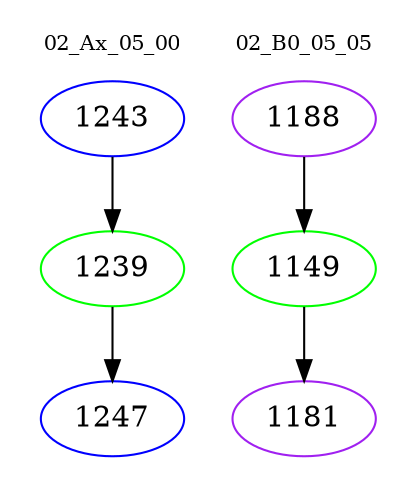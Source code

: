 digraph{
subgraph cluster_0 {
color = white
label = "02_Ax_05_00";
fontsize=10;
T0_1243 [label="1243", color="blue"]
T0_1243 -> T0_1239 [color="black"]
T0_1239 [label="1239", color="green"]
T0_1239 -> T0_1247 [color="black"]
T0_1247 [label="1247", color="blue"]
}
subgraph cluster_1 {
color = white
label = "02_B0_05_05";
fontsize=10;
T1_1188 [label="1188", color="purple"]
T1_1188 -> T1_1149 [color="black"]
T1_1149 [label="1149", color="green"]
T1_1149 -> T1_1181 [color="black"]
T1_1181 [label="1181", color="purple"]
}
}
